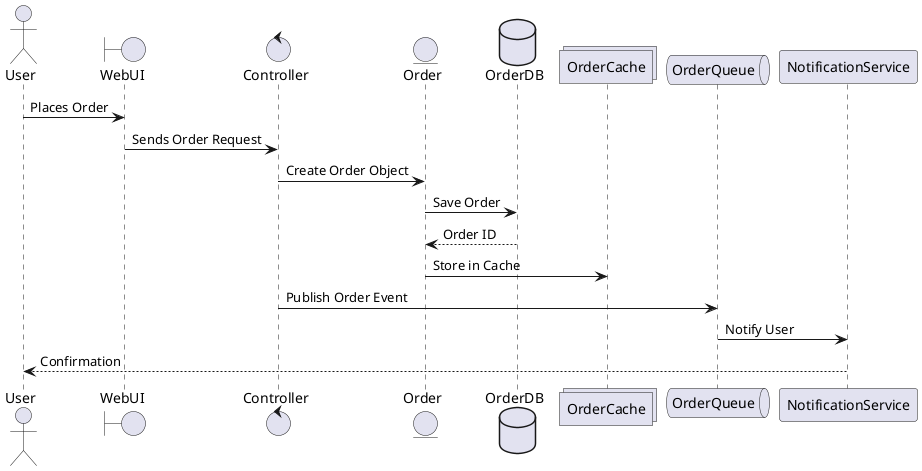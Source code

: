 @startuml participant
actor       User        as user
boundary    WebUI       as ui
control     Controller  as controller
entity      Order       as order
database    OrderDB     as db
collections OrderCache  as cache
queue       OrderQueue  as queue
participant NotificationService as notifier

user -> ui : Places Order
ui -> controller : Sends Order Request
controller -> order : Create Order Object
order -> db : Save Order
db --> order : Order ID
order -> cache : Store in Cache
controller -> queue : Publish Order Event
queue -> notifier : Notify User
notifier --> user : Confirmation

@enduml
